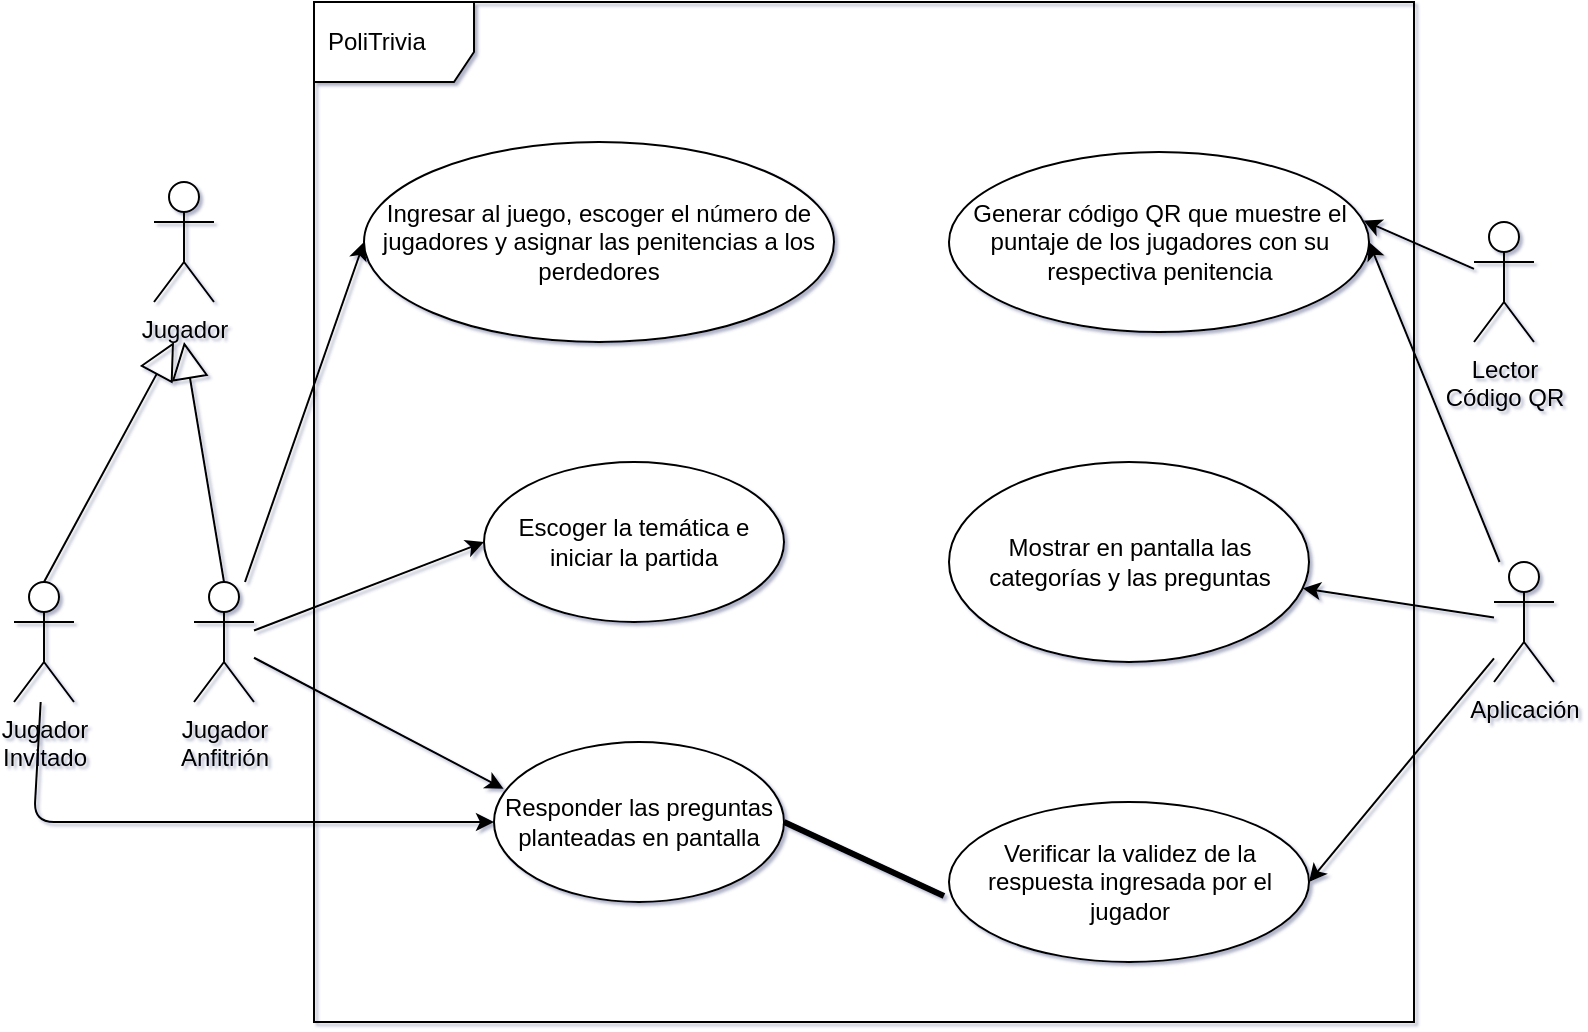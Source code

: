 <mxfile>
    <diagram id="27Y1l-_DuImgHOHVfqJ4" name="Page-1">
        <mxGraphModel dx="899" dy="402" grid="1" gridSize="10" guides="1" tooltips="1" connect="1" arrows="1" fold="1" page="1" pageScale="1" pageWidth="850" pageHeight="1100" background="none" math="0" shadow="1">
            <root>
                <mxCell id="0"/>
                <mxCell id="1" parent="0"/>
                <mxCell id="36" value="PoliTrivia" style="shape=umlFrame;whiteSpace=wrap;html=1;width=80;height=40;boundedLbl=1;verticalAlign=middle;align=left;spacingLeft=5;" parent="1" vertex="1">
                    <mxGeometry x="160" y="70" width="550" height="510" as="geometry"/>
                </mxCell>
                <mxCell id="23" style="edgeStyle=none;html=1;entryX=0;entryY=0.5;entryDx=0;entryDy=0;" parent="1" source="2" target="13" edge="1">
                    <mxGeometry relative="1" as="geometry"/>
                </mxCell>
                <mxCell id="26" value="" style="edgeStyle=none;html=1;entryX=0;entryY=0.5;entryDx=0;entryDy=0;" parent="1" source="2" target="16" edge="1">
                    <mxGeometry relative="1" as="geometry"/>
                </mxCell>
                <mxCell id="42" style="edgeStyle=none;html=1;entryX=0.033;entryY=0.292;entryDx=0;entryDy=0;entryPerimeter=0;" parent="1" source="2" target="18" edge="1">
                    <mxGeometry relative="1" as="geometry"/>
                </mxCell>
                <mxCell id="2" value="Jugador &lt;br&gt;Anfitrión" style="shape=umlActor;verticalLabelPosition=bottom;verticalAlign=top;html=1;" parent="1" vertex="1">
                    <mxGeometry x="100" y="360" width="30" height="60" as="geometry"/>
                </mxCell>
                <mxCell id="32" style="edgeStyle=none;html=1;entryX=0.987;entryY=0.381;entryDx=0;entryDy=0;entryPerimeter=0;" parent="1" source="3" target="14" edge="1">
                    <mxGeometry relative="1" as="geometry"/>
                </mxCell>
                <mxCell id="3" value="Lector &lt;br&gt;Código QR" style="shape=umlActor;verticalLabelPosition=bottom;verticalAlign=top;html=1;" parent="1" vertex="1">
                    <mxGeometry x="740" y="180" width="30" height="60" as="geometry"/>
                </mxCell>
                <mxCell id="29" value="" style="edgeStyle=none;html=1;" parent="1" source="5" target="20" edge="1">
                    <mxGeometry relative="1" as="geometry"/>
                </mxCell>
                <mxCell id="30" style="edgeStyle=none;html=1;entryX=1;entryY=0.5;entryDx=0;entryDy=0;" parent="1" source="5" target="14" edge="1">
                    <mxGeometry relative="1" as="geometry"/>
                </mxCell>
                <mxCell id="31" style="edgeStyle=none;html=1;entryX=1;entryY=0.5;entryDx=0;entryDy=0;" parent="1" source="5" target="19" edge="1">
                    <mxGeometry relative="1" as="geometry"/>
                </mxCell>
                <mxCell id="5" value="Aplicación" style="shape=umlActor;verticalLabelPosition=bottom;verticalAlign=top;html=1;" parent="1" vertex="1">
                    <mxGeometry x="750" y="350" width="30" height="60" as="geometry"/>
                </mxCell>
                <mxCell id="6" value="Jugador" style="shape=umlActor;verticalLabelPosition=bottom;verticalAlign=top;html=1;" parent="1" vertex="1">
                    <mxGeometry x="80" y="160" width="30" height="60" as="geometry"/>
                </mxCell>
                <mxCell id="10" value="" style="endArrow=block;endSize=16;endFill=0;html=1;exitX=0.5;exitY=0;exitDx=0;exitDy=0;exitPerimeter=0;" parent="1" source="2" edge="1">
                    <mxGeometry width="160" relative="1" as="geometry">
                        <mxPoint x="170" y="270" as="sourcePoint"/>
                        <mxPoint x="95" y="240" as="targetPoint"/>
                    </mxGeometry>
                </mxCell>
                <mxCell id="28" style="edgeStyle=none;html=1;entryX=0;entryY=0.5;entryDx=0;entryDy=0;" parent="1" source="11" target="18" edge="1">
                    <mxGeometry relative="1" as="geometry">
                        <Array as="points">
                            <mxPoint x="20" y="480"/>
                        </Array>
                    </mxGeometry>
                </mxCell>
                <mxCell id="11" value="Jugador &lt;br&gt;Invitado" style="shape=umlActor;verticalLabelPosition=bottom;verticalAlign=top;html=1;" parent="1" vertex="1">
                    <mxGeometry x="10" y="360" width="30" height="60" as="geometry"/>
                </mxCell>
                <mxCell id="12" value="" style="endArrow=block;endSize=16;endFill=0;html=1;exitX=0.5;exitY=0;exitDx=0;exitDy=0;exitPerimeter=0;" parent="1" source="11" edge="1">
                    <mxGeometry width="160" relative="1" as="geometry">
                        <mxPoint x="165" y="320" as="sourcePoint"/>
                        <mxPoint x="90" y="240" as="targetPoint"/>
                    </mxGeometry>
                </mxCell>
                <mxCell id="13" value="Ingresar al juego, escoger el número de jugadores y asignar las penitencias a los perdedores" style="ellipse;whiteSpace=wrap;html=1;" parent="1" vertex="1">
                    <mxGeometry x="185" y="140" width="235" height="100" as="geometry"/>
                </mxCell>
                <mxCell id="14" value="Generar código QR que muestre el puntaje de los jugadores con su respectiva penitencia" style="ellipse;whiteSpace=wrap;html=1;" parent="1" vertex="1">
                    <mxGeometry x="477.5" y="145" width="210" height="90" as="geometry"/>
                </mxCell>
                <mxCell id="16" value="Escoger la temática e iniciar la partida" style="ellipse;whiteSpace=wrap;html=1;" parent="1" vertex="1">
                    <mxGeometry x="245" y="300" width="150" height="80" as="geometry"/>
                </mxCell>
                <mxCell id="18" value="Responder las preguntas planteadas en pantalla" style="ellipse;whiteSpace=wrap;html=1;" parent="1" vertex="1">
                    <mxGeometry x="250" y="440" width="145" height="80" as="geometry"/>
                </mxCell>
                <mxCell id="19" value="Verificar la validez de la respuesta ingresada por el jugador" style="ellipse;whiteSpace=wrap;html=1;" parent="1" vertex="1">
                    <mxGeometry x="477.5" y="470" width="180" height="80" as="geometry"/>
                </mxCell>
                <mxCell id="20" value="Mostrar en pantalla las categorías y las preguntas" style="ellipse;whiteSpace=wrap;html=1;" parent="1" vertex="1">
                    <mxGeometry x="477.5" y="300" width="180" height="100" as="geometry"/>
                </mxCell>
                <mxCell id="43" value="" style="endArrow=none;startArrow=none;endFill=0;startFill=0;endSize=8;html=1;verticalAlign=bottom;labelBackgroundColor=none;strokeWidth=3;entryX=-0.014;entryY=0.588;entryDx=0;entryDy=0;entryPerimeter=0;exitX=1;exitY=0.5;exitDx=0;exitDy=0;" parent="1" source="18" target="19" edge="1">
                    <mxGeometry width="160" relative="1" as="geometry">
                        <mxPoint x="385" y="519.52" as="sourcePoint"/>
                        <mxPoint x="480" y="520" as="targetPoint"/>
                    </mxGeometry>
                </mxCell>
            </root>
        </mxGraphModel>
    </diagram>
</mxfile>